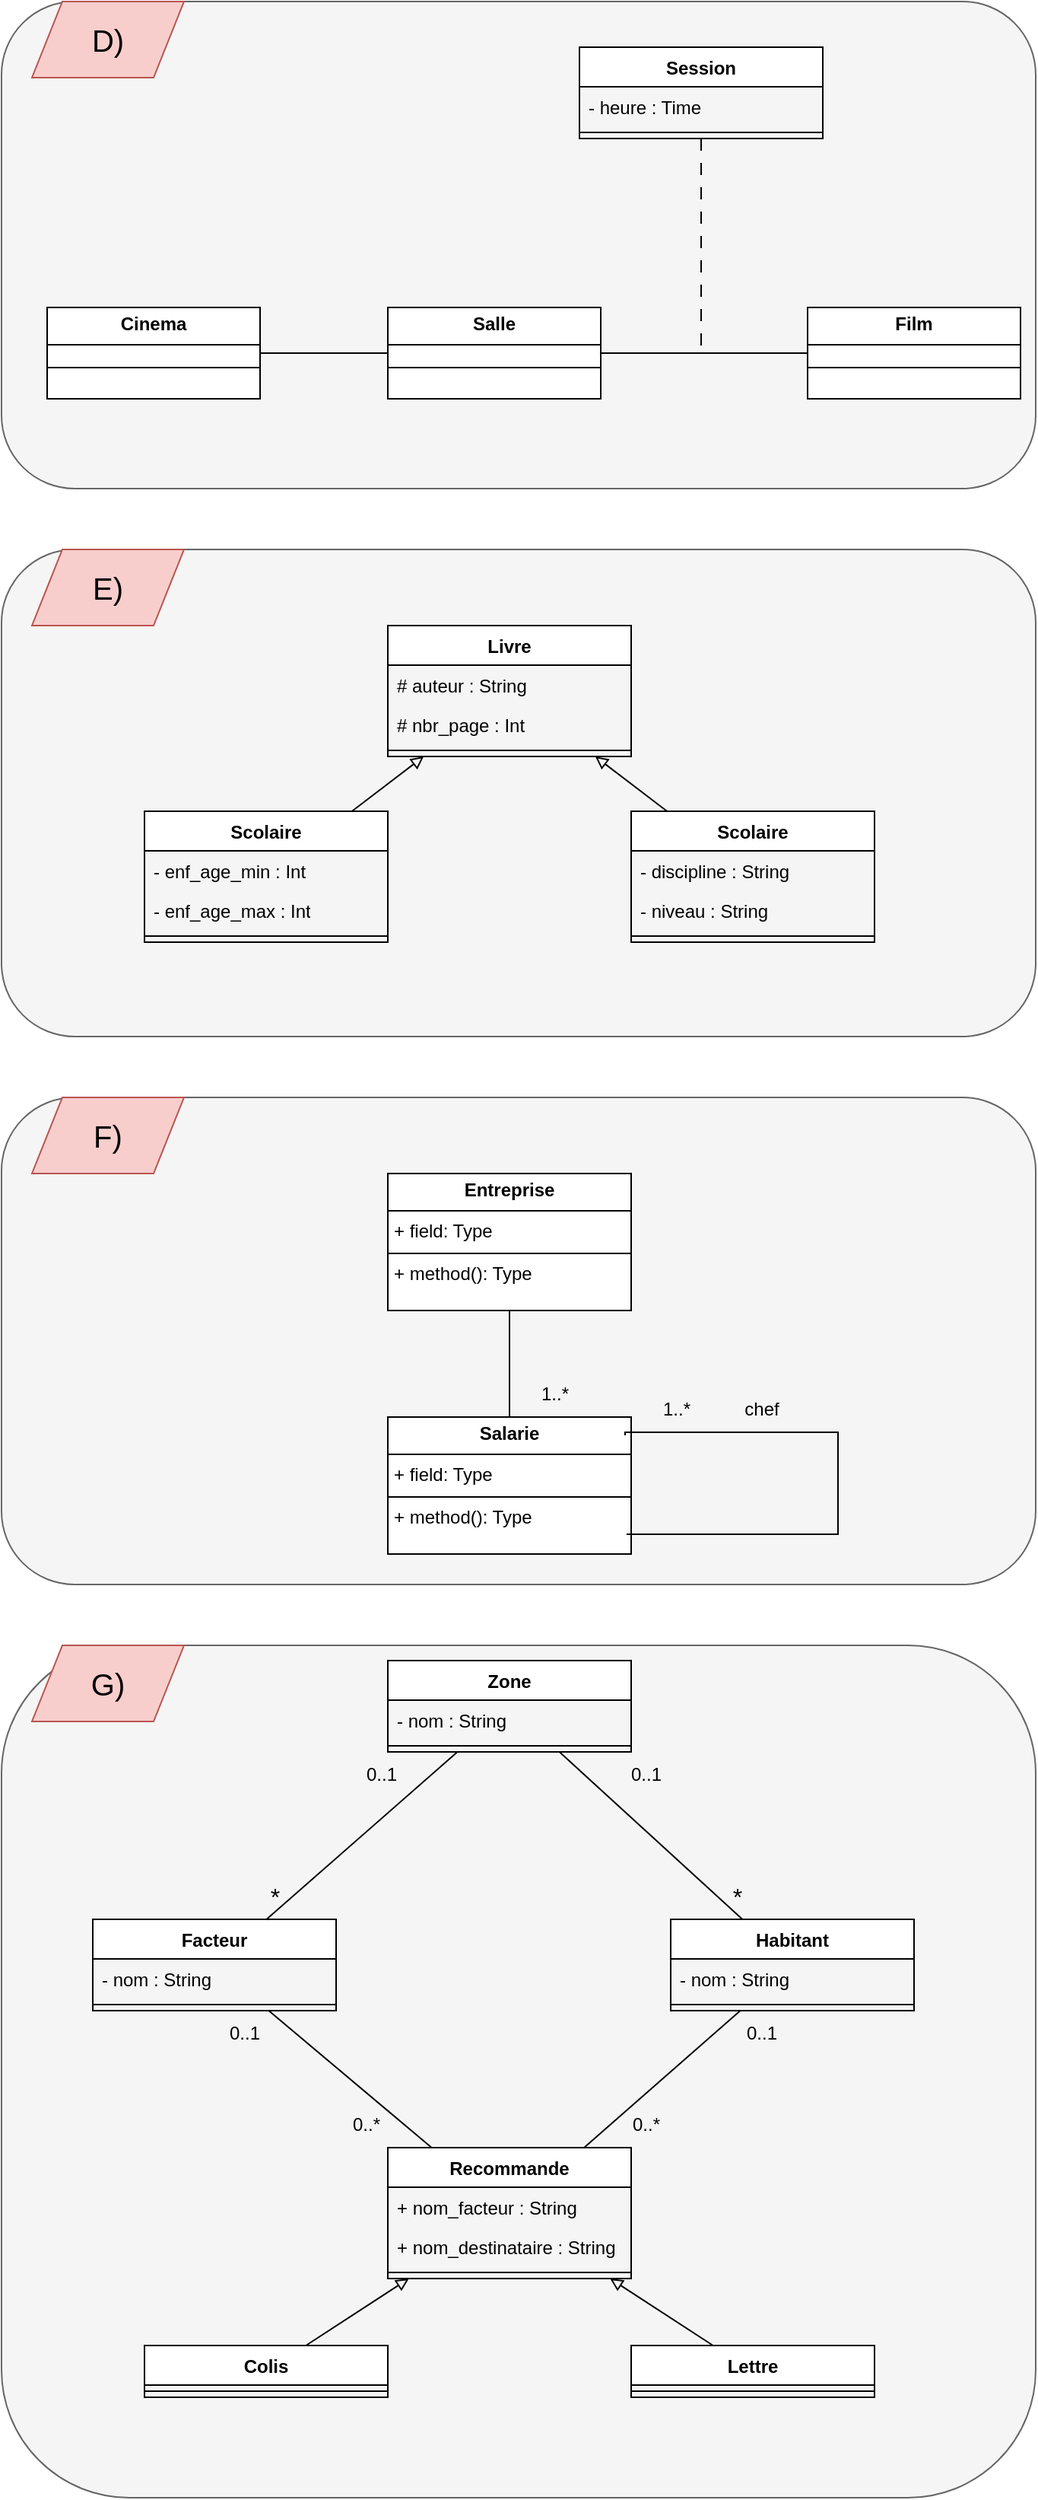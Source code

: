 <mxfile version="27.0.6">
  <diagram name="Page-1" id="Q0PIo-2i7bnXa_9pYqrQ">
    <mxGraphModel dx="898" dy="750" grid="1" gridSize="10" guides="1" tooltips="1" connect="1" arrows="1" fold="1" page="1" pageScale="1" pageWidth="827" pageHeight="1169" math="0" shadow="0">
      <root>
        <mxCell id="0" />
        <mxCell id="1" parent="0" />
        <mxCell id="LR8l_ZA1qz5UWRUe_UtI-1" value="" style="rounded=1;whiteSpace=wrap;html=1;fillColor=#f5f5f5;fontColor=#333333;strokeColor=#666666;" parent="1" vertex="1">
          <mxGeometry x="80" y="80" width="680" height="320" as="geometry" />
        </mxCell>
        <mxCell id="LR8l_ZA1qz5UWRUe_UtI-2" value="&lt;font style=&quot;font-size: 20px;&quot;&gt;D)&lt;/font&gt;" style="shape=parallelogram;perimeter=parallelogramPerimeter;whiteSpace=wrap;html=1;fixedSize=1;fillColor=#f8cecc;strokeColor=#b85450;" parent="1" vertex="1">
          <mxGeometry x="100" y="80" width="100" height="50" as="geometry" />
        </mxCell>
        <mxCell id="LR8l_ZA1qz5UWRUe_UtI-4" value="&lt;p style=&quot;margin:0px;margin-top:4px;text-align:center;&quot;&gt;&lt;b&gt;Cinema&lt;/b&gt;&lt;/p&gt;&lt;hr size=&quot;1&quot; style=&quot;border-style:solid;&quot;&gt;&lt;div style=&quot;height:2px;&quot;&gt;&lt;/div&gt;&lt;hr size=&quot;1&quot; style=&quot;border-style:solid;&quot;&gt;&lt;div style=&quot;height:2px;&quot;&gt;&lt;/div&gt;" style="verticalAlign=top;align=left;overflow=fill;html=1;whiteSpace=wrap;" parent="1" vertex="1">
          <mxGeometry x="110" y="281" width="140" height="60" as="geometry" />
        </mxCell>
        <mxCell id="LR8l_ZA1qz5UWRUe_UtI-8" style="rounded=0;orthogonalLoop=1;jettySize=auto;html=1;entryX=1;entryY=0.5;entryDx=0;entryDy=0;endArrow=none;startFill=0;" parent="1" source="LR8l_ZA1qz5UWRUe_UtI-5" target="LR8l_ZA1qz5UWRUe_UtI-4" edge="1">
          <mxGeometry relative="1" as="geometry" />
        </mxCell>
        <mxCell id="2qF_T3SmxSKu9OVV5jv2-1" style="rounded=0;orthogonalLoop=1;jettySize=auto;html=1;entryX=0;entryY=0.5;entryDx=0;entryDy=0;endArrow=none;startFill=0;" parent="1" source="LR8l_ZA1qz5UWRUe_UtI-5" target="LR8l_ZA1qz5UWRUe_UtI-6" edge="1">
          <mxGeometry relative="1" as="geometry" />
        </mxCell>
        <mxCell id="LR8l_ZA1qz5UWRUe_UtI-5" value="&lt;p style=&quot;margin:0px;margin-top:4px;text-align:center;&quot;&gt;&lt;b&gt;Salle&lt;/b&gt;&lt;/p&gt;&lt;hr size=&quot;1&quot; style=&quot;border-style:solid;&quot;&gt;&lt;div style=&quot;height:2px;&quot;&gt;&lt;/div&gt;&lt;hr size=&quot;1&quot; style=&quot;border-style:solid;&quot;&gt;&lt;div style=&quot;height:2px;&quot;&gt;&lt;/div&gt;" style="verticalAlign=top;align=left;overflow=fill;html=1;whiteSpace=wrap;" parent="1" vertex="1">
          <mxGeometry x="334" y="281" width="140" height="60" as="geometry" />
        </mxCell>
        <mxCell id="LR8l_ZA1qz5UWRUe_UtI-6" value="&lt;p style=&quot;margin:0px;margin-top:4px;text-align:center;&quot;&gt;&lt;b&gt;Film&lt;/b&gt;&lt;/p&gt;&lt;hr size=&quot;1&quot; style=&quot;border-style:solid;&quot;&gt;&lt;div style=&quot;height:2px;&quot;&gt;&lt;/div&gt;&lt;hr size=&quot;1&quot; style=&quot;border-style:solid;&quot;&gt;&lt;div style=&quot;height:2px;&quot;&gt;&lt;/div&gt;" style="verticalAlign=top;align=left;overflow=fill;html=1;whiteSpace=wrap;" parent="1" vertex="1">
          <mxGeometry x="610" y="281" width="140" height="60" as="geometry" />
        </mxCell>
        <mxCell id="LR8l_ZA1qz5UWRUe_UtI-9" value="" style="rounded=1;whiteSpace=wrap;html=1;fillColor=#f5f5f5;fontColor=#333333;strokeColor=#666666;" parent="1" vertex="1">
          <mxGeometry x="80" y="440" width="680" height="320" as="geometry" />
        </mxCell>
        <mxCell id="LR8l_ZA1qz5UWRUe_UtI-10" value="&lt;font style=&quot;font-size: 20px;&quot;&gt;E)&lt;/font&gt;" style="shape=parallelogram;perimeter=parallelogramPerimeter;whiteSpace=wrap;html=1;fixedSize=1;fillColor=#f8cecc;strokeColor=#b85450;" parent="1" vertex="1">
          <mxGeometry x="100" y="440" width="100" height="50" as="geometry" />
        </mxCell>
        <mxCell id="LR8l_ZA1qz5UWRUe_UtI-11" value="" style="rounded=1;whiteSpace=wrap;html=1;fillColor=#f5f5f5;fontColor=#333333;strokeColor=#666666;" parent="1" vertex="1">
          <mxGeometry x="80" y="800" width="680" height="320" as="geometry" />
        </mxCell>
        <mxCell id="LR8l_ZA1qz5UWRUe_UtI-12" value="&lt;font style=&quot;font-size: 20px;&quot;&gt;F)&lt;/font&gt;" style="shape=parallelogram;perimeter=parallelogramPerimeter;whiteSpace=wrap;html=1;fixedSize=1;fillColor=#f8cecc;strokeColor=#b85450;" parent="1" vertex="1">
          <mxGeometry x="100" y="800" width="100" height="50" as="geometry" />
        </mxCell>
        <mxCell id="LR8l_ZA1qz5UWRUe_UtI-13" value="" style="rounded=1;whiteSpace=wrap;html=1;fillColor=#f5f5f5;fontColor=#333333;strokeColor=#666666;" parent="1" vertex="1">
          <mxGeometry x="80" y="1160" width="680" height="560" as="geometry" />
        </mxCell>
        <mxCell id="LR8l_ZA1qz5UWRUe_UtI-14" value="&lt;font style=&quot;font-size: 20px;&quot;&gt;G)&lt;/font&gt;" style="shape=parallelogram;perimeter=parallelogramPerimeter;whiteSpace=wrap;html=1;fixedSize=1;fillColor=#f8cecc;strokeColor=#b85450;" parent="1" vertex="1">
          <mxGeometry x="100" y="1160" width="100" height="50" as="geometry" />
        </mxCell>
        <mxCell id="hNnfSYcbuitZRMs8XukD-15" style="rounded=0;orthogonalLoop=1;jettySize=auto;html=1;endArrow=block;endFill=0;" parent="1" source="hNnfSYcbuitZRMs8XukD-9" target="2qF_T3SmxSKu9OVV5jv2-13" edge="1">
          <mxGeometry relative="1" as="geometry">
            <mxPoint x="414" y="550" as="targetPoint" />
          </mxGeometry>
        </mxCell>
        <mxCell id="hNnfSYcbuitZRMs8XukD-9" value="Scolaire" style="swimlane;fontStyle=1;align=center;verticalAlign=top;childLayout=stackLayout;horizontal=1;startSize=26;horizontalStack=0;resizeParent=1;resizeParentMax=0;resizeLast=0;collapsible=1;marginBottom=0;whiteSpace=wrap;html=1;" parent="1" vertex="1">
          <mxGeometry x="494" y="612" width="160" height="86" as="geometry" />
        </mxCell>
        <mxCell id="hNnfSYcbuitZRMs8XukD-10" value="- discipline : String" style="text;strokeColor=none;fillColor=none;align=left;verticalAlign=top;spacingLeft=4;spacingRight=4;overflow=hidden;rotatable=0;points=[[0,0.5],[1,0.5]];portConstraint=eastwest;whiteSpace=wrap;html=1;" parent="hNnfSYcbuitZRMs8XukD-9" vertex="1">
          <mxGeometry y="26" width="160" height="26" as="geometry" />
        </mxCell>
        <mxCell id="hNnfSYcbuitZRMs8XukD-13" value="- niveau : String" style="text;strokeColor=none;fillColor=none;align=left;verticalAlign=top;spacingLeft=4;spacingRight=4;overflow=hidden;rotatable=0;points=[[0,0.5],[1,0.5]];portConstraint=eastwest;whiteSpace=wrap;html=1;" parent="hNnfSYcbuitZRMs8XukD-9" vertex="1">
          <mxGeometry y="52" width="160" height="26" as="geometry" />
        </mxCell>
        <mxCell id="hNnfSYcbuitZRMs8XukD-11" value="" style="line;strokeWidth=1;fillColor=none;align=left;verticalAlign=middle;spacingTop=-1;spacingLeft=3;spacingRight=3;rotatable=0;labelPosition=right;points=[];portConstraint=eastwest;strokeColor=inherit;" parent="hNnfSYcbuitZRMs8XukD-9" vertex="1">
          <mxGeometry y="78" width="160" height="8" as="geometry" />
        </mxCell>
        <mxCell id="hNnfSYcbuitZRMs8XukD-22" style="rounded=0;orthogonalLoop=1;jettySize=auto;html=1;endArrow=block;endFill=0;" parent="1" source="hNnfSYcbuitZRMs8XukD-17" target="2qF_T3SmxSKu9OVV5jv2-13" edge="1">
          <mxGeometry relative="1" as="geometry">
            <mxPoint x="414" y="550" as="targetPoint" />
          </mxGeometry>
        </mxCell>
        <mxCell id="hNnfSYcbuitZRMs8XukD-17" value="Scolaire" style="swimlane;fontStyle=1;align=center;verticalAlign=top;childLayout=stackLayout;horizontal=1;startSize=26;horizontalStack=0;resizeParent=1;resizeParentMax=0;resizeLast=0;collapsible=1;marginBottom=0;whiteSpace=wrap;html=1;" parent="1" vertex="1">
          <mxGeometry x="174" y="612" width="160" height="86" as="geometry" />
        </mxCell>
        <mxCell id="hNnfSYcbuitZRMs8XukD-18" value="- enf_age_min : Int" style="text;strokeColor=none;fillColor=none;align=left;verticalAlign=top;spacingLeft=4;spacingRight=4;overflow=hidden;rotatable=0;points=[[0,0.5],[1,0.5]];portConstraint=eastwest;whiteSpace=wrap;html=1;" parent="hNnfSYcbuitZRMs8XukD-17" vertex="1">
          <mxGeometry y="26" width="160" height="26" as="geometry" />
        </mxCell>
        <mxCell id="hNnfSYcbuitZRMs8XukD-19" value="- enf_age_max : Int" style="text;strokeColor=none;fillColor=none;align=left;verticalAlign=top;spacingLeft=4;spacingRight=4;overflow=hidden;rotatable=0;points=[[0,0.5],[1,0.5]];portConstraint=eastwest;whiteSpace=wrap;html=1;" parent="hNnfSYcbuitZRMs8XukD-17" vertex="1">
          <mxGeometry y="52" width="160" height="26" as="geometry" />
        </mxCell>
        <mxCell id="hNnfSYcbuitZRMs8XukD-20" value="" style="line;strokeWidth=1;fillColor=none;align=left;verticalAlign=middle;spacingTop=-1;spacingLeft=3;spacingRight=3;rotatable=0;labelPosition=right;points=[];portConstraint=eastwest;strokeColor=inherit;" parent="hNnfSYcbuitZRMs8XukD-17" vertex="1">
          <mxGeometry y="78" width="160" height="8" as="geometry" />
        </mxCell>
        <mxCell id="2qF_T3SmxSKu9OVV5jv2-56" style="rounded=0;orthogonalLoop=1;jettySize=auto;html=1;entryX=0.5;entryY=0;entryDx=0;entryDy=0;endArrow=none;startFill=0;" parent="1" source="hNnfSYcbuitZRMs8XukD-23" target="hNnfSYcbuitZRMs8XukD-24" edge="1">
          <mxGeometry relative="1" as="geometry" />
        </mxCell>
        <mxCell id="hNnfSYcbuitZRMs8XukD-23" value="&lt;p style=&quot;margin:0px;margin-top:4px;text-align:center;&quot;&gt;&lt;b&gt;Entreprise&lt;/b&gt;&lt;/p&gt;&lt;hr size=&quot;1&quot; style=&quot;border-style:solid;&quot;&gt;&lt;p style=&quot;margin:0px;margin-left:4px;&quot;&gt;+ field: Type&lt;/p&gt;&lt;hr size=&quot;1&quot; style=&quot;border-style:solid;&quot;&gt;&lt;p style=&quot;margin:0px;margin-left:4px;&quot;&gt;+ method(): Type&lt;/p&gt;" style="verticalAlign=top;align=left;overflow=fill;html=1;whiteSpace=wrap;" parent="1" vertex="1">
          <mxGeometry x="334" y="850" width="160" height="90" as="geometry" />
        </mxCell>
        <mxCell id="hNnfSYcbuitZRMs8XukD-24" value="&lt;p style=&quot;margin:0px;margin-top:4px;text-align:center;&quot;&gt;&lt;b&gt;Salarie&lt;/b&gt;&lt;/p&gt;&lt;hr size=&quot;1&quot; style=&quot;border-style:solid;&quot;&gt;&lt;p style=&quot;margin:0px;margin-left:4px;&quot;&gt;+ field: Type&lt;/p&gt;&lt;hr size=&quot;1&quot; style=&quot;border-style:solid;&quot;&gt;&lt;p style=&quot;margin:0px;margin-left:4px;&quot;&gt;+ method(): Type&lt;/p&gt;" style="verticalAlign=top;align=left;overflow=fill;html=1;whiteSpace=wrap;" parent="1" vertex="1">
          <mxGeometry x="334" y="1010" width="160" height="90" as="geometry" />
        </mxCell>
        <mxCell id="2qF_T3SmxSKu9OVV5jv2-3" style="rounded=0;orthogonalLoop=1;jettySize=auto;html=1;endArrow=none;startFill=0;dashed=1;dashPattern=8 8;" parent="1" source="2qF_T3SmxSKu9OVV5jv2-9" edge="1">
          <mxGeometry relative="1" as="geometry">
            <mxPoint x="540" y="310" as="targetPoint" />
            <mxPoint x="622.353" y="100" as="sourcePoint" />
          </mxGeometry>
        </mxCell>
        <mxCell id="2qF_T3SmxSKu9OVV5jv2-9" value="Session" style="swimlane;fontStyle=1;align=center;verticalAlign=top;childLayout=stackLayout;horizontal=1;startSize=26;horizontalStack=0;resizeParent=1;resizeParentMax=0;resizeLast=0;collapsible=1;marginBottom=0;whiteSpace=wrap;html=1;" parent="1" vertex="1">
          <mxGeometry x="460" y="110" width="160" height="60" as="geometry" />
        </mxCell>
        <mxCell id="2qF_T3SmxSKu9OVV5jv2-10" value="- heure : Time&amp;nbsp;" style="text;strokeColor=none;fillColor=none;align=left;verticalAlign=top;spacingLeft=4;spacingRight=4;overflow=hidden;rotatable=0;points=[[0,0.5],[1,0.5]];portConstraint=eastwest;whiteSpace=wrap;html=1;" parent="2qF_T3SmxSKu9OVV5jv2-9" vertex="1">
          <mxGeometry y="26" width="160" height="26" as="geometry" />
        </mxCell>
        <mxCell id="2qF_T3SmxSKu9OVV5jv2-11" value="" style="line;strokeWidth=1;fillColor=none;align=left;verticalAlign=middle;spacingTop=-1;spacingLeft=3;spacingRight=3;rotatable=0;labelPosition=right;points=[];portConstraint=eastwest;strokeColor=inherit;" parent="2qF_T3SmxSKu9OVV5jv2-9" vertex="1">
          <mxGeometry y="52" width="160" height="8" as="geometry" />
        </mxCell>
        <mxCell id="2qF_T3SmxSKu9OVV5jv2-13" value="Livre" style="swimlane;fontStyle=1;align=center;verticalAlign=top;childLayout=stackLayout;horizontal=1;startSize=26;horizontalStack=0;resizeParent=1;resizeParentMax=0;resizeLast=0;collapsible=1;marginBottom=0;whiteSpace=wrap;html=1;" parent="1" vertex="1">
          <mxGeometry x="334" y="490" width="160" height="86" as="geometry" />
        </mxCell>
        <mxCell id="2qF_T3SmxSKu9OVV5jv2-14" value="# auteur : String&lt;div&gt;&lt;br&gt;&lt;/div&gt;" style="text;strokeColor=none;fillColor=none;align=left;verticalAlign=top;spacingLeft=4;spacingRight=4;overflow=hidden;rotatable=0;points=[[0,0.5],[1,0.5]];portConstraint=eastwest;whiteSpace=wrap;html=1;" parent="2qF_T3SmxSKu9OVV5jv2-13" vertex="1">
          <mxGeometry y="26" width="160" height="26" as="geometry" />
        </mxCell>
        <mxCell id="2qF_T3SmxSKu9OVV5jv2-17" value="# nbr_page : Int" style="text;strokeColor=none;fillColor=none;align=left;verticalAlign=top;spacingLeft=4;spacingRight=4;overflow=hidden;rotatable=0;points=[[0,0.5],[1,0.5]];portConstraint=eastwest;whiteSpace=wrap;html=1;" parent="2qF_T3SmxSKu9OVV5jv2-13" vertex="1">
          <mxGeometry y="52" width="160" height="26" as="geometry" />
        </mxCell>
        <mxCell id="2qF_T3SmxSKu9OVV5jv2-15" value="" style="line;strokeWidth=1;fillColor=none;align=left;verticalAlign=middle;spacingTop=-1;spacingLeft=3;spacingRight=3;rotatable=0;labelPosition=right;points=[];portConstraint=eastwest;strokeColor=inherit;" parent="2qF_T3SmxSKu9OVV5jv2-13" vertex="1">
          <mxGeometry y="78" width="160" height="8" as="geometry" />
        </mxCell>
        <mxCell id="2qF_T3SmxSKu9OVV5jv2-46" style="rounded=0;orthogonalLoop=1;jettySize=auto;html=1;endArrow=none;startFill=0;" parent="1" source="2qF_T3SmxSKu9OVV5jv2-18" target="2qF_T3SmxSKu9OVV5jv2-40" edge="1">
          <mxGeometry relative="1" as="geometry" />
        </mxCell>
        <mxCell id="2qF_T3SmxSKu9OVV5jv2-47" style="rounded=0;orthogonalLoop=1;jettySize=auto;html=1;endArrow=none;startFill=0;" parent="1" source="2qF_T3SmxSKu9OVV5jv2-18" target="2qF_T3SmxSKu9OVV5jv2-36" edge="1">
          <mxGeometry relative="1" as="geometry" />
        </mxCell>
        <mxCell id="2qF_T3SmxSKu9OVV5jv2-18" value="Recommande" style="swimlane;fontStyle=1;align=center;verticalAlign=top;childLayout=stackLayout;horizontal=1;startSize=26;horizontalStack=0;resizeParent=1;resizeParentMax=0;resizeLast=0;collapsible=1;marginBottom=0;whiteSpace=wrap;html=1;" parent="1" vertex="1">
          <mxGeometry x="334" y="1490" width="160" height="86" as="geometry" />
        </mxCell>
        <mxCell id="2qF_T3SmxSKu9OVV5jv2-19" value="+ nom_facteur : String" style="text;strokeColor=none;fillColor=none;align=left;verticalAlign=top;spacingLeft=4;spacingRight=4;overflow=hidden;rotatable=0;points=[[0,0.5],[1,0.5]];portConstraint=eastwest;whiteSpace=wrap;html=1;" parent="2qF_T3SmxSKu9OVV5jv2-18" vertex="1">
          <mxGeometry y="26" width="160" height="26" as="geometry" />
        </mxCell>
        <mxCell id="K8MC5bdhONwPJp8e-tmG-1" value="+ nom_destinataire : String" style="text;strokeColor=none;fillColor=none;align=left;verticalAlign=top;spacingLeft=4;spacingRight=4;overflow=hidden;rotatable=0;points=[[0,0.5],[1,0.5]];portConstraint=eastwest;whiteSpace=wrap;html=1;" vertex="1" parent="2qF_T3SmxSKu9OVV5jv2-18">
          <mxGeometry y="52" width="160" height="26" as="geometry" />
        </mxCell>
        <mxCell id="2qF_T3SmxSKu9OVV5jv2-20" value="" style="line;strokeWidth=1;fillColor=none;align=left;verticalAlign=middle;spacingTop=-1;spacingLeft=3;spacingRight=3;rotatable=0;labelPosition=right;points=[];portConstraint=eastwest;strokeColor=inherit;" parent="2qF_T3SmxSKu9OVV5jv2-18" vertex="1">
          <mxGeometry y="78" width="160" height="8" as="geometry" />
        </mxCell>
        <mxCell id="2qF_T3SmxSKu9OVV5jv2-31" style="rounded=0;orthogonalLoop=1;jettySize=auto;html=1;endArrow=block;endFill=0;" parent="1" source="2qF_T3SmxSKu9OVV5jv2-22" target="2qF_T3SmxSKu9OVV5jv2-18" edge="1">
          <mxGeometry relative="1" as="geometry" />
        </mxCell>
        <mxCell id="2qF_T3SmxSKu9OVV5jv2-22" value="Colis" style="swimlane;fontStyle=1;align=center;verticalAlign=top;childLayout=stackLayout;horizontal=1;startSize=26;horizontalStack=0;resizeParent=1;resizeParentMax=0;resizeLast=0;collapsible=1;marginBottom=0;whiteSpace=wrap;html=1;" parent="1" vertex="1">
          <mxGeometry x="174" y="1620" width="160" height="34" as="geometry" />
        </mxCell>
        <mxCell id="2qF_T3SmxSKu9OVV5jv2-24" value="" style="line;strokeWidth=1;fillColor=none;align=left;verticalAlign=middle;spacingTop=-1;spacingLeft=3;spacingRight=3;rotatable=0;labelPosition=right;points=[];portConstraint=eastwest;strokeColor=inherit;" parent="2qF_T3SmxSKu9OVV5jv2-22" vertex="1">
          <mxGeometry y="26" width="160" height="8" as="geometry" />
        </mxCell>
        <mxCell id="2qF_T3SmxSKu9OVV5jv2-30" style="rounded=0;orthogonalLoop=1;jettySize=auto;html=1;endArrow=block;endFill=0;" parent="1" source="2qF_T3SmxSKu9OVV5jv2-26" target="2qF_T3SmxSKu9OVV5jv2-18" edge="1">
          <mxGeometry relative="1" as="geometry" />
        </mxCell>
        <mxCell id="2qF_T3SmxSKu9OVV5jv2-26" value="Lettre" style="swimlane;fontStyle=1;align=center;verticalAlign=top;childLayout=stackLayout;horizontal=1;startSize=26;horizontalStack=0;resizeParent=1;resizeParentMax=0;resizeLast=0;collapsible=1;marginBottom=0;whiteSpace=wrap;html=1;" parent="1" vertex="1">
          <mxGeometry x="494" y="1620" width="160" height="34" as="geometry" />
        </mxCell>
        <mxCell id="2qF_T3SmxSKu9OVV5jv2-28" value="" style="line;strokeWidth=1;fillColor=none;align=left;verticalAlign=middle;spacingTop=-1;spacingLeft=3;spacingRight=3;rotatable=0;labelPosition=right;points=[];portConstraint=eastwest;strokeColor=inherit;" parent="2qF_T3SmxSKu9OVV5jv2-26" vertex="1">
          <mxGeometry y="26" width="160" height="8" as="geometry" />
        </mxCell>
        <mxCell id="2qF_T3SmxSKu9OVV5jv2-32" value="Zone" style="swimlane;fontStyle=1;align=center;verticalAlign=top;childLayout=stackLayout;horizontal=1;startSize=26;horizontalStack=0;resizeParent=1;resizeParentMax=0;resizeLast=0;collapsible=1;marginBottom=0;whiteSpace=wrap;html=1;" parent="1" vertex="1">
          <mxGeometry x="334" y="1170" width="160" height="60" as="geometry" />
        </mxCell>
        <mxCell id="2qF_T3SmxSKu9OVV5jv2-33" value="- nom : String" style="text;strokeColor=none;fillColor=none;align=left;verticalAlign=top;spacingLeft=4;spacingRight=4;overflow=hidden;rotatable=0;points=[[0,0.5],[1,0.5]];portConstraint=eastwest;whiteSpace=wrap;html=1;" parent="2qF_T3SmxSKu9OVV5jv2-32" vertex="1">
          <mxGeometry y="26" width="160" height="26" as="geometry" />
        </mxCell>
        <mxCell id="2qF_T3SmxSKu9OVV5jv2-34" value="" style="line;strokeWidth=1;fillColor=none;align=left;verticalAlign=middle;spacingTop=-1;spacingLeft=3;spacingRight=3;rotatable=0;labelPosition=right;points=[];portConstraint=eastwest;strokeColor=inherit;" parent="2qF_T3SmxSKu9OVV5jv2-32" vertex="1">
          <mxGeometry y="52" width="160" height="8" as="geometry" />
        </mxCell>
        <mxCell id="2qF_T3SmxSKu9OVV5jv2-44" style="rounded=0;orthogonalLoop=1;jettySize=auto;html=1;endArrow=none;startFill=0;" parent="1" source="2qF_T3SmxSKu9OVV5jv2-36" target="2qF_T3SmxSKu9OVV5jv2-32" edge="1">
          <mxGeometry relative="1" as="geometry" />
        </mxCell>
        <mxCell id="2qF_T3SmxSKu9OVV5jv2-36" value="Facteur" style="swimlane;fontStyle=1;align=center;verticalAlign=top;childLayout=stackLayout;horizontal=1;startSize=26;horizontalStack=0;resizeParent=1;resizeParentMax=0;resizeLast=0;collapsible=1;marginBottom=0;whiteSpace=wrap;html=1;" parent="1" vertex="1">
          <mxGeometry x="140" y="1340" width="160" height="60" as="geometry" />
        </mxCell>
        <mxCell id="2qF_T3SmxSKu9OVV5jv2-37" value="- nom : String" style="text;strokeColor=none;fillColor=none;align=left;verticalAlign=top;spacingLeft=4;spacingRight=4;overflow=hidden;rotatable=0;points=[[0,0.5],[1,0.5]];portConstraint=eastwest;whiteSpace=wrap;html=1;" parent="2qF_T3SmxSKu9OVV5jv2-36" vertex="1">
          <mxGeometry y="26" width="160" height="26" as="geometry" />
        </mxCell>
        <mxCell id="2qF_T3SmxSKu9OVV5jv2-38" value="" style="line;strokeWidth=1;fillColor=none;align=left;verticalAlign=middle;spacingTop=-1;spacingLeft=3;spacingRight=3;rotatable=0;labelPosition=right;points=[];portConstraint=eastwest;strokeColor=inherit;" parent="2qF_T3SmxSKu9OVV5jv2-36" vertex="1">
          <mxGeometry y="52" width="160" height="8" as="geometry" />
        </mxCell>
        <mxCell id="2qF_T3SmxSKu9OVV5jv2-45" style="rounded=0;orthogonalLoop=1;jettySize=auto;html=1;endArrow=none;startFill=0;" parent="1" source="2qF_T3SmxSKu9OVV5jv2-40" target="2qF_T3SmxSKu9OVV5jv2-32" edge="1">
          <mxGeometry relative="1" as="geometry" />
        </mxCell>
        <mxCell id="2qF_T3SmxSKu9OVV5jv2-40" value="Habitant" style="swimlane;fontStyle=1;align=center;verticalAlign=top;childLayout=stackLayout;horizontal=1;startSize=26;horizontalStack=0;resizeParent=1;resizeParentMax=0;resizeLast=0;collapsible=1;marginBottom=0;whiteSpace=wrap;html=1;" parent="1" vertex="1">
          <mxGeometry x="520" y="1340" width="160" height="60" as="geometry" />
        </mxCell>
        <mxCell id="2qF_T3SmxSKu9OVV5jv2-41" value="- nom : String" style="text;strokeColor=none;fillColor=none;align=left;verticalAlign=top;spacingLeft=4;spacingRight=4;overflow=hidden;rotatable=0;points=[[0,0.5],[1,0.5]];portConstraint=eastwest;whiteSpace=wrap;html=1;" parent="2qF_T3SmxSKu9OVV5jv2-40" vertex="1">
          <mxGeometry y="26" width="160" height="26" as="geometry" />
        </mxCell>
        <mxCell id="2qF_T3SmxSKu9OVV5jv2-42" value="" style="line;strokeWidth=1;fillColor=none;align=left;verticalAlign=middle;spacingTop=-1;spacingLeft=3;spacingRight=3;rotatable=0;labelPosition=right;points=[];portConstraint=eastwest;strokeColor=inherit;" parent="2qF_T3SmxSKu9OVV5jv2-40" vertex="1">
          <mxGeometry y="52" width="160" height="8" as="geometry" />
        </mxCell>
        <mxCell id="2qF_T3SmxSKu9OVV5jv2-48" value="&lt;font style=&quot;font-size: 16px;&quot;&gt;*&lt;/font&gt;" style="text;html=1;align=center;verticalAlign=middle;whiteSpace=wrap;rounded=0;" parent="1" vertex="1">
          <mxGeometry x="230" y="1310" width="60" height="30" as="geometry" />
        </mxCell>
        <mxCell id="2qF_T3SmxSKu9OVV5jv2-49" value="0..1" style="text;html=1;align=center;verticalAlign=middle;whiteSpace=wrap;rounded=0;" parent="1" vertex="1">
          <mxGeometry x="300" y="1230" width="60" height="30" as="geometry" />
        </mxCell>
        <mxCell id="2qF_T3SmxSKu9OVV5jv2-50" value="0..1" style="text;html=1;align=center;verticalAlign=middle;whiteSpace=wrap;rounded=0;" parent="1" vertex="1">
          <mxGeometry x="474" y="1230" width="60" height="30" as="geometry" />
        </mxCell>
        <mxCell id="2qF_T3SmxSKu9OVV5jv2-51" value="&lt;font style=&quot;font-size: 16px;&quot;&gt;*&lt;/font&gt;" style="text;html=1;align=center;verticalAlign=middle;whiteSpace=wrap;rounded=0;" parent="1" vertex="1">
          <mxGeometry x="534" y="1310" width="60" height="30" as="geometry" />
        </mxCell>
        <mxCell id="2qF_T3SmxSKu9OVV5jv2-52" value="0..1" style="text;html=1;align=center;verticalAlign=middle;whiteSpace=wrap;rounded=0;" parent="1" vertex="1">
          <mxGeometry x="550" y="1400" width="60" height="30" as="geometry" />
        </mxCell>
        <mxCell id="2qF_T3SmxSKu9OVV5jv2-53" value="0..1" style="text;html=1;align=center;verticalAlign=middle;whiteSpace=wrap;rounded=0;" parent="1" vertex="1">
          <mxGeometry x="210" y="1400" width="60" height="30" as="geometry" />
        </mxCell>
        <mxCell id="2qF_T3SmxSKu9OVV5jv2-54" value="0..*" style="text;html=1;align=center;verticalAlign=middle;whiteSpace=wrap;rounded=0;" parent="1" vertex="1">
          <mxGeometry x="474" y="1460" width="60" height="30" as="geometry" />
        </mxCell>
        <mxCell id="2qF_T3SmxSKu9OVV5jv2-55" value="0..*" style="text;html=1;align=center;verticalAlign=middle;whiteSpace=wrap;rounded=0;" parent="1" vertex="1">
          <mxGeometry x="290" y="1460" width="60" height="30" as="geometry" />
        </mxCell>
        <mxCell id="2qF_T3SmxSKu9OVV5jv2-57" value="1..*" style="text;html=1;align=center;verticalAlign=middle;whiteSpace=wrap;rounded=0;" parent="1" vertex="1">
          <mxGeometry x="414" y="980" width="60" height="30" as="geometry" />
        </mxCell>
        <mxCell id="2qF_T3SmxSKu9OVV5jv2-59" style="edgeStyle=orthogonalEdgeStyle;rounded=0;orthogonalLoop=1;jettySize=auto;html=1;exitX=0.975;exitY=0.133;exitDx=0;exitDy=0;exitPerimeter=0;entryX=0.981;entryY=0.856;entryDx=0;entryDy=0;entryPerimeter=0;endArrow=none;startFill=0;" parent="1" source="hNnfSYcbuitZRMs8XukD-24" target="hNnfSYcbuitZRMs8XukD-24" edge="1">
          <mxGeometry relative="1" as="geometry">
            <Array as="points">
              <mxPoint x="490" y="1020" />
              <mxPoint x="630" y="1020" />
              <mxPoint x="630" y="1087" />
            </Array>
          </mxGeometry>
        </mxCell>
        <mxCell id="2qF_T3SmxSKu9OVV5jv2-60" value="1..*" style="text;html=1;align=center;verticalAlign=middle;whiteSpace=wrap;rounded=0;" parent="1" vertex="1">
          <mxGeometry x="494" y="990" width="60" height="30" as="geometry" />
        </mxCell>
        <mxCell id="2qF_T3SmxSKu9OVV5jv2-61" value="chef" style="text;html=1;align=center;verticalAlign=middle;whiteSpace=wrap;rounded=0;" parent="1" vertex="1">
          <mxGeometry x="550" y="990" width="60" height="30" as="geometry" />
        </mxCell>
      </root>
    </mxGraphModel>
  </diagram>
</mxfile>
